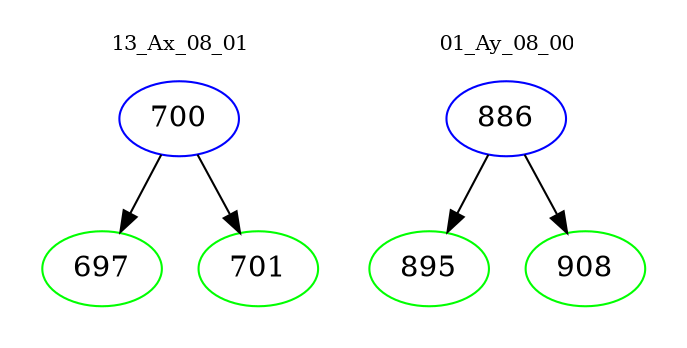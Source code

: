 digraph{
subgraph cluster_0 {
color = white
label = "13_Ax_08_01";
fontsize=10;
T0_700 [label="700", color="blue"]
T0_700 -> T0_697 [color="black"]
T0_697 [label="697", color="green"]
T0_700 -> T0_701 [color="black"]
T0_701 [label="701", color="green"]
}
subgraph cluster_1 {
color = white
label = "01_Ay_08_00";
fontsize=10;
T1_886 [label="886", color="blue"]
T1_886 -> T1_895 [color="black"]
T1_895 [label="895", color="green"]
T1_886 -> T1_908 [color="black"]
T1_908 [label="908", color="green"]
}
}
